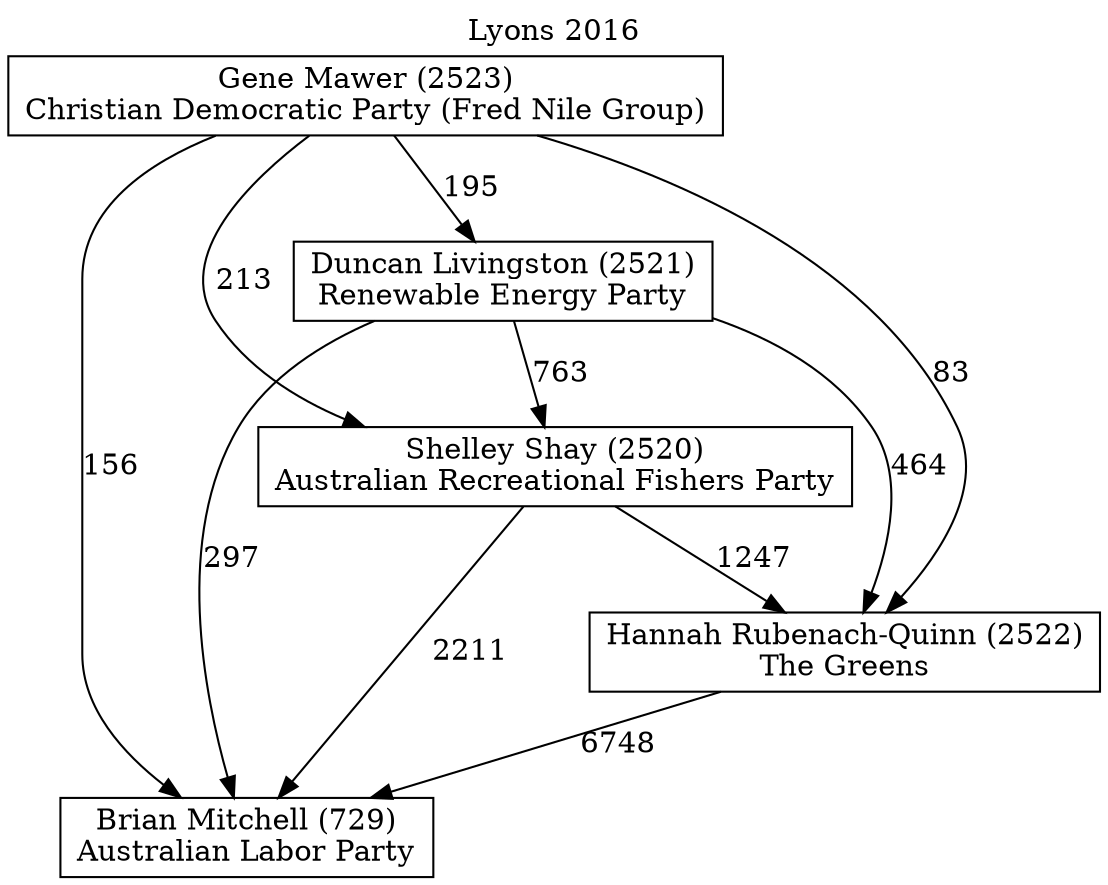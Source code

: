 // House preference flow
digraph "Brian Mitchell (729)_Lyons_2016" {
	graph [label="Lyons 2016" labelloc=t mclimit=10]
	node [shape=box]
	"Brian Mitchell (729)" [label="Brian Mitchell (729)
Australian Labor Party"]
	"Duncan Livingston (2521)" [label="Duncan Livingston (2521)
Renewable Energy Party"]
	"Gene Mawer (2523)" [label="Gene Mawer (2523)
Christian Democratic Party (Fred Nile Group)"]
	"Hannah Rubenach-Quinn (2522)" [label="Hannah Rubenach-Quinn (2522)
The Greens"]
	"Shelley Shay (2520)" [label="Shelley Shay (2520)
Australian Recreational Fishers Party"]
	"Duncan Livingston (2521)" -> "Brian Mitchell (729)" [label=297]
	"Duncan Livingston (2521)" -> "Hannah Rubenach-Quinn (2522)" [label=464]
	"Duncan Livingston (2521)" -> "Shelley Shay (2520)" [label=763]
	"Gene Mawer (2523)" -> "Brian Mitchell (729)" [label=156]
	"Gene Mawer (2523)" -> "Duncan Livingston (2521)" [label=195]
	"Gene Mawer (2523)" -> "Hannah Rubenach-Quinn (2522)" [label=83]
	"Gene Mawer (2523)" -> "Shelley Shay (2520)" [label=213]
	"Hannah Rubenach-Quinn (2522)" -> "Brian Mitchell (729)" [label=6748]
	"Shelley Shay (2520)" -> "Brian Mitchell (729)" [label=2211]
	"Shelley Shay (2520)" -> "Hannah Rubenach-Quinn (2522)" [label=1247]
}
